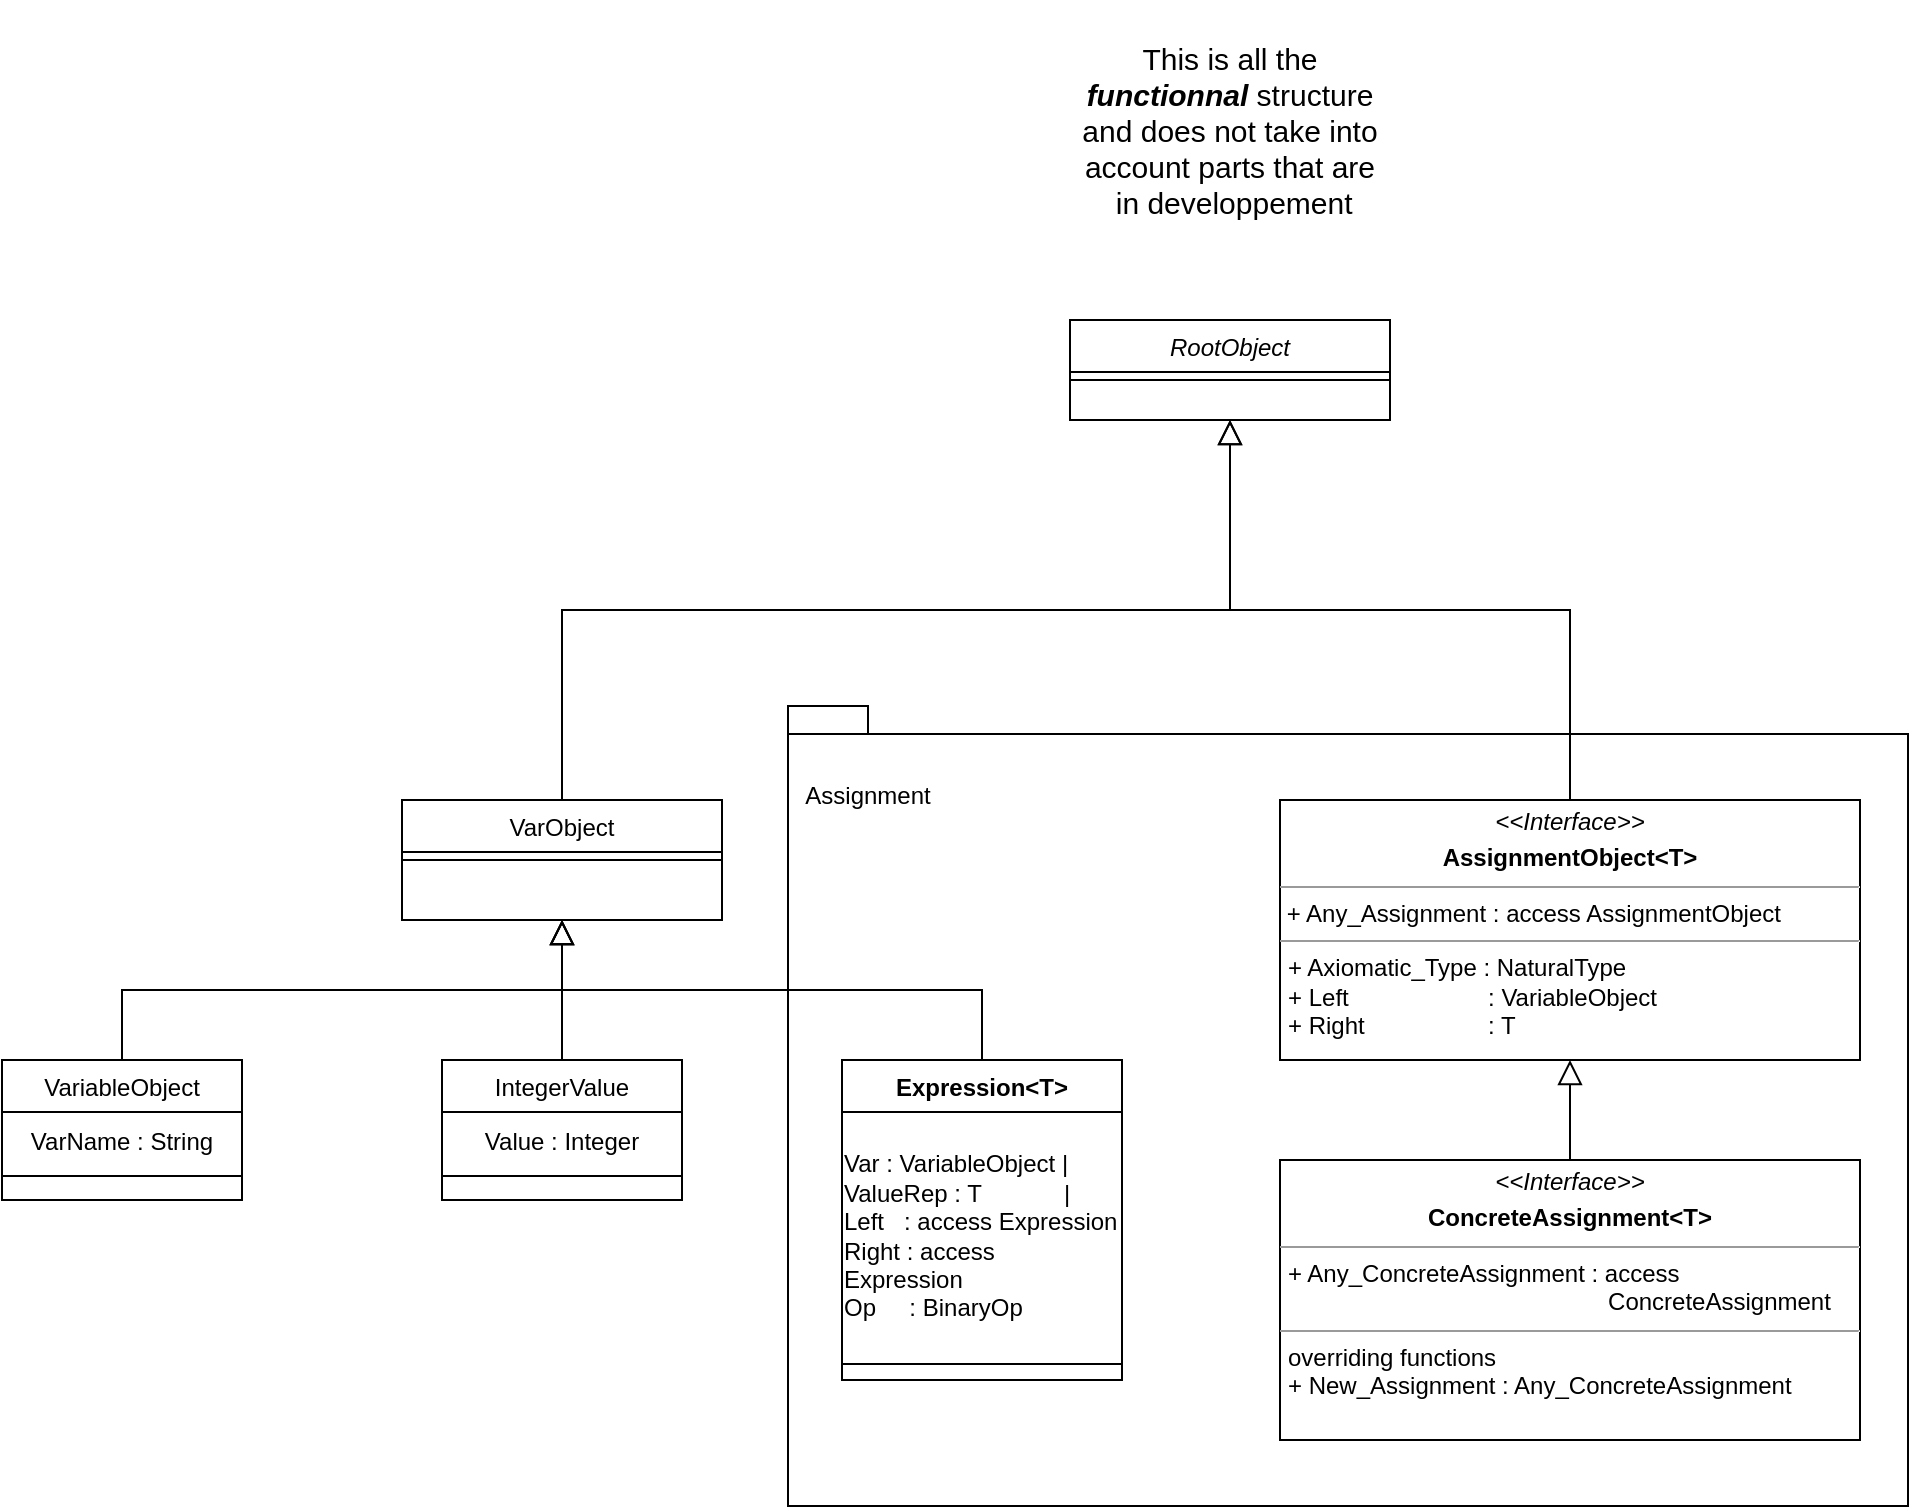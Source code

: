 <mxfile version="23.1.5" type="device">
  <diagram id="C5RBs43oDa-KdzZeNtuy" name="Page-1">
    <mxGraphModel dx="2261" dy="736" grid="1" gridSize="10" guides="1" tooltips="1" connect="1" arrows="1" fold="1" page="1" pageScale="1" pageWidth="827" pageHeight="1169" math="0" shadow="0">
      <root>
        <mxCell id="WIyWlLk6GJQsqaUBKTNV-0" />
        <mxCell id="WIyWlLk6GJQsqaUBKTNV-1" parent="WIyWlLk6GJQsqaUBKTNV-0" />
        <mxCell id="AUc6TRlIZnTsOmGpQpbI-6" value="" style="group" vertex="1" connectable="0" parent="WIyWlLk6GJQsqaUBKTNV-1">
          <mxGeometry x="193" y="353" width="560" height="400" as="geometry" />
        </mxCell>
        <mxCell id="AUc6TRlIZnTsOmGpQpbI-4" value="" style="shape=folder;fontStyle=1;spacingTop=10;tabWidth=40;tabHeight=14;tabPosition=left;html=1;whiteSpace=wrap;" vertex="1" parent="AUc6TRlIZnTsOmGpQpbI-6">
          <mxGeometry width="560" height="400" as="geometry" />
        </mxCell>
        <mxCell id="AUc6TRlIZnTsOmGpQpbI-5" value="Assignment" style="text;html=1;align=center;verticalAlign=middle;whiteSpace=wrap;rounded=0;" vertex="1" parent="AUc6TRlIZnTsOmGpQpbI-6">
          <mxGeometry x="10" y="30" width="60" height="30" as="geometry" />
        </mxCell>
        <mxCell id="zkfFHV4jXpPFQw0GAbJ--0" value="RootObject" style="swimlane;fontStyle=2;align=center;verticalAlign=top;childLayout=stackLayout;horizontal=1;startSize=26;horizontalStack=0;resizeParent=1;resizeLast=0;collapsible=1;marginBottom=0;rounded=0;shadow=0;strokeWidth=1;" parent="WIyWlLk6GJQsqaUBKTNV-1" vertex="1">
          <mxGeometry x="334" y="160" width="160" height="50" as="geometry">
            <mxRectangle x="230" y="140" width="160" height="26" as="alternateBounds" />
          </mxGeometry>
        </mxCell>
        <mxCell id="zkfFHV4jXpPFQw0GAbJ--4" value="" style="line;html=1;strokeWidth=1;align=left;verticalAlign=middle;spacingTop=-1;spacingLeft=3;spacingRight=3;rotatable=0;labelPosition=right;points=[];portConstraint=eastwest;" parent="zkfFHV4jXpPFQw0GAbJ--0" vertex="1">
          <mxGeometry y="26" width="160" height="8" as="geometry" />
        </mxCell>
        <mxCell id="zkfFHV4jXpPFQw0GAbJ--6" value="VarObject" style="swimlane;fontStyle=0;align=center;verticalAlign=top;childLayout=stackLayout;horizontal=1;startSize=26;horizontalStack=0;resizeParent=1;resizeLast=0;collapsible=1;marginBottom=0;rounded=0;shadow=0;strokeWidth=1;" parent="WIyWlLk6GJQsqaUBKTNV-1" vertex="1">
          <mxGeometry y="400" width="160" height="60" as="geometry">
            <mxRectangle x="130" y="380" width="160" height="26" as="alternateBounds" />
          </mxGeometry>
        </mxCell>
        <mxCell id="zkfFHV4jXpPFQw0GAbJ--9" value="" style="line;html=1;strokeWidth=1;align=left;verticalAlign=middle;spacingTop=-1;spacingLeft=3;spacingRight=3;rotatable=0;labelPosition=right;points=[];portConstraint=eastwest;" parent="zkfFHV4jXpPFQw0GAbJ--6" vertex="1">
          <mxGeometry y="26" width="160" height="8" as="geometry" />
        </mxCell>
        <mxCell id="zkfFHV4jXpPFQw0GAbJ--12" value="" style="endArrow=block;endSize=10;endFill=0;shadow=0;strokeWidth=1;rounded=0;edgeStyle=elbowEdgeStyle;elbow=vertical;" parent="WIyWlLk6GJQsqaUBKTNV-1" source="zkfFHV4jXpPFQw0GAbJ--6" target="zkfFHV4jXpPFQw0GAbJ--0" edge="1">
          <mxGeometry width="160" relative="1" as="geometry">
            <mxPoint x="119" y="243" as="sourcePoint" />
            <mxPoint x="119" y="243" as="targetPoint" />
          </mxGeometry>
        </mxCell>
        <mxCell id="zkfFHV4jXpPFQw0GAbJ--16" value="" style="endArrow=block;endSize=10;endFill=0;shadow=0;strokeWidth=1;rounded=0;edgeStyle=elbowEdgeStyle;elbow=vertical;exitX=0.5;exitY=0;exitDx=0;exitDy=0;" parent="WIyWlLk6GJQsqaUBKTNV-1" source="4SX_cs-ivBIJtWo8Ka52-19" target="zkfFHV4jXpPFQw0GAbJ--0" edge="1">
          <mxGeometry width="160" relative="1" as="geometry">
            <mxPoint x="449" y="400" as="sourcePoint" />
            <mxPoint x="229" y="311" as="targetPoint" />
          </mxGeometry>
        </mxCell>
        <mxCell id="VWhAbEDihCI9PPLAEe9m-2" value="VariableObject" style="swimlane;fontStyle=0;align=center;verticalAlign=top;childLayout=stackLayout;horizontal=1;startSize=26;horizontalStack=0;resizeParent=1;resizeLast=0;collapsible=1;marginBottom=0;rounded=0;shadow=0;strokeWidth=1;" parent="WIyWlLk6GJQsqaUBKTNV-1" vertex="1">
          <mxGeometry x="-200" y="530" width="120" height="70" as="geometry">
            <mxRectangle x="130" y="380" width="160" height="26" as="alternateBounds" />
          </mxGeometry>
        </mxCell>
        <mxCell id="VWhAbEDihCI9PPLAEe9m-12" value="VarName : String" style="text;html=1;strokeColor=none;fillColor=none;align=center;verticalAlign=middle;whiteSpace=wrap;rounded=0;" parent="VWhAbEDihCI9PPLAEe9m-2" vertex="1">
          <mxGeometry y="26" width="120" height="30" as="geometry" />
        </mxCell>
        <mxCell id="VWhAbEDihCI9PPLAEe9m-3" value="" style="line;html=1;strokeWidth=1;align=left;verticalAlign=middle;spacingTop=-1;spacingLeft=3;spacingRight=3;rotatable=0;labelPosition=right;points=[];portConstraint=eastwest;" parent="VWhAbEDihCI9PPLAEe9m-2" vertex="1">
          <mxGeometry y="56" width="120" height="4" as="geometry" />
        </mxCell>
        <mxCell id="VWhAbEDihCI9PPLAEe9m-6" value="IntegerValue" style="swimlane;fontStyle=0;align=center;verticalAlign=top;childLayout=stackLayout;horizontal=1;startSize=26;horizontalStack=0;resizeParent=1;resizeLast=0;collapsible=1;marginBottom=0;rounded=0;shadow=0;strokeWidth=1;" parent="WIyWlLk6GJQsqaUBKTNV-1" vertex="1">
          <mxGeometry x="20" y="530" width="120" height="70" as="geometry">
            <mxRectangle x="130" y="380" width="160" height="26" as="alternateBounds" />
          </mxGeometry>
        </mxCell>
        <mxCell id="VWhAbEDihCI9PPLAEe9m-13" value="Value : Integer" style="text;html=1;strokeColor=none;fillColor=none;align=center;verticalAlign=middle;whiteSpace=wrap;rounded=0;" parent="VWhAbEDihCI9PPLAEe9m-6" vertex="1">
          <mxGeometry y="26" width="120" height="30" as="geometry" />
        </mxCell>
        <mxCell id="VWhAbEDihCI9PPLAEe9m-7" value="" style="line;html=1;strokeWidth=1;align=left;verticalAlign=middle;spacingTop=-1;spacingLeft=3;spacingRight=3;rotatable=0;labelPosition=right;points=[];portConstraint=eastwest;" parent="VWhAbEDihCI9PPLAEe9m-6" vertex="1">
          <mxGeometry y="56" width="120" height="4" as="geometry" />
        </mxCell>
        <mxCell id="VWhAbEDihCI9PPLAEe9m-9" value="" style="endArrow=block;endSize=10;endFill=0;shadow=0;strokeWidth=1;rounded=0;edgeStyle=elbowEdgeStyle;elbow=vertical;exitX=0.5;exitY=0;exitDx=0;exitDy=0;entryX=0.5;entryY=1;entryDx=0;entryDy=0;" parent="WIyWlLk6GJQsqaUBKTNV-1" source="VWhAbEDihCI9PPLAEe9m-6" target="zkfFHV4jXpPFQw0GAbJ--6" edge="1">
          <mxGeometry width="160" relative="1" as="geometry">
            <mxPoint x="283" y="540" as="sourcePoint" />
            <mxPoint x="129" y="460" as="targetPoint" />
          </mxGeometry>
        </mxCell>
        <mxCell id="VWhAbEDihCI9PPLAEe9m-10" value="" style="endArrow=block;endSize=10;endFill=0;shadow=0;strokeWidth=1;rounded=0;edgeStyle=elbowEdgeStyle;elbow=vertical;exitX=0.5;exitY=0;exitDx=0;exitDy=0;entryX=0.5;entryY=1;entryDx=0;entryDy=0;" parent="WIyWlLk6GJQsqaUBKTNV-1" source="VWhAbEDihCI9PPLAEe9m-2" target="zkfFHV4jXpPFQw0GAbJ--6" edge="1">
          <mxGeometry width="160" relative="1" as="geometry">
            <mxPoint x="143" y="540" as="sourcePoint" />
            <mxPoint x="129" y="460" as="targetPoint" />
          </mxGeometry>
        </mxCell>
        <mxCell id="4SX_cs-ivBIJtWo8Ka52-0" value="&lt;div&gt;&lt;font style=&quot;font-size: 15px;&quot;&gt;This is all the &lt;i&gt;&lt;br&gt;&lt;/i&gt;&lt;/font&gt;&lt;/div&gt;&lt;div&gt;&lt;font style=&quot;font-size: 15px;&quot;&gt;&lt;i&gt;&lt;b&gt;functionnal&lt;/b&gt;&lt;/i&gt; structure&lt;/font&gt;&lt;/div&gt;&lt;div&gt;&lt;font style=&quot;font-size: 15px;&quot;&gt;&amp;nbsp;and does not take into&amp;nbsp;&lt;/font&gt;&lt;/div&gt;&lt;div&gt;&lt;font style=&quot;font-size: 15px;&quot;&gt;account parts that are&lt;/font&gt;&lt;/div&gt;&lt;div&gt;&lt;font style=&quot;font-size: 15px;&quot;&gt;&amp;nbsp;in developpement&lt;br&gt;&lt;/font&gt;&lt;/div&gt;" style="text;html=1;strokeColor=none;fillColor=none;align=center;verticalAlign=middle;whiteSpace=wrap;rounded=0;" parent="WIyWlLk6GJQsqaUBKTNV-1" vertex="1">
          <mxGeometry x="324" width="180" height="130" as="geometry" />
        </mxCell>
        <mxCell id="4SX_cs-ivBIJtWo8Ka52-19" value="&lt;p style=&quot;margin:0px;margin-top:4px;text-align:center;&quot;&gt;&lt;i&gt;&amp;lt;&amp;lt;Interface&amp;gt;&amp;gt;&lt;/i&gt;&lt;/p&gt;&lt;p style=&quot;margin:0px;margin-top:4px;text-align:center;&quot;&gt;&lt;b&gt;AssignmentObject&amp;lt;T&amp;gt;&lt;/b&gt;&lt;br&gt;&lt;/p&gt;&lt;hr size=&quot;1&quot;&gt;&amp;nbsp;+ Any_Assignment : access AssignmentObject&lt;br&gt;&lt;hr size=&quot;1&quot;&gt;&lt;p style=&quot;margin:0px;margin-left:4px;&quot;&gt;+ Axiomatic_Type : NaturalType&lt;br&gt;+ Left&lt;span style=&quot;white-space: pre;&quot;&gt;&#x9;&lt;/span&gt;&lt;span style=&quot;white-space: pre;&quot;&gt;&#x9;&lt;/span&gt;&amp;nbsp;&amp;nbsp;&amp;nbsp;&amp;nbsp;&amp;nbsp; : VariableObject&lt;/p&gt;&lt;p style=&quot;margin:0px;margin-left:4px;&quot;&gt;+ Right&lt;span style=&quot;white-space: pre;&quot;&gt;&#x9;&lt;/span&gt;&lt;span style=&quot;white-space: pre;&quot;&gt;&#x9;&lt;/span&gt;&amp;nbsp;&amp;nbsp;&amp;nbsp;&amp;nbsp;&amp;nbsp; : T&lt;br&gt;&lt;/p&gt;" style="verticalAlign=top;align=left;overflow=fill;fontSize=12;fontFamily=Helvetica;html=1;whiteSpace=wrap;" parent="WIyWlLk6GJQsqaUBKTNV-1" vertex="1">
          <mxGeometry x="439" y="400" width="290" height="130" as="geometry" />
        </mxCell>
        <mxCell id="4SX_cs-ivBIJtWo8Ka52-21" value="" style="endArrow=block;endSize=10;endFill=0;shadow=0;strokeWidth=1;rounded=0;edgeStyle=elbowEdgeStyle;elbow=vertical;entryX=0.5;entryY=1;entryDx=0;entryDy=0;exitX=0.5;exitY=0;exitDx=0;exitDy=0;" parent="WIyWlLk6GJQsqaUBKTNV-1" source="4SX_cs-ivBIJtWo8Ka52-22" target="4SX_cs-ivBIJtWo8Ka52-19" edge="1">
          <mxGeometry width="160" relative="1" as="geometry">
            <mxPoint x="539" y="620" as="sourcePoint" />
            <mxPoint x="549" y="550" as="targetPoint" />
          </mxGeometry>
        </mxCell>
        <mxCell id="4SX_cs-ivBIJtWo8Ka52-22" value="&lt;p style=&quot;margin:0px;margin-top:4px;text-align:center;&quot;&gt;&lt;i&gt;&amp;lt;&amp;lt;Interface&amp;gt;&amp;gt;&lt;/i&gt;&lt;/p&gt;&lt;p style=&quot;margin:0px;margin-top:4px;text-align:center;&quot;&gt;&lt;b&gt;ConcreteAssignment&amp;lt;T&amp;gt;&lt;/b&gt;&lt;br&gt;&lt;/p&gt;&lt;hr size=&quot;1&quot;&gt;&lt;p style=&quot;margin:0px;margin-left:4px;&quot;&gt;+ Any_ConcreteAssignment : access &lt;span style=&quot;white-space: pre;&quot;&gt;&#x9;&lt;/span&gt;&lt;span style=&quot;white-space: pre;&quot;&gt;&#x9;&lt;/span&gt;&lt;span style=&quot;white-space: pre;&quot;&gt;&#x9;&lt;/span&gt;&lt;span style=&quot;white-space: pre;&quot;&gt;&#x9;&lt;/span&gt;&lt;span style=&quot;white-space: pre;&quot;&gt;&#x9;&lt;/span&gt;&lt;span style=&quot;white-space: pre;&quot;&gt;&#x9;&lt;/span&gt;ConcreteAssignment&lt;br&gt;&lt;/p&gt;&lt;hr size=&quot;1&quot;&gt;&lt;p style=&quot;margin:0px;margin-left:4px;&quot;&gt;overriding functions&lt;br&gt;+ New_Assignment : Any_ConcreteAssignment&lt;br&gt;&lt;/p&gt;" style="verticalAlign=top;align=left;overflow=fill;fontSize=12;fontFamily=Helvetica;html=1;whiteSpace=wrap;" parent="WIyWlLk6GJQsqaUBKTNV-1" vertex="1">
          <mxGeometry x="439" y="580" width="290" height="140" as="geometry" />
        </mxCell>
        <mxCell id="AUc6TRlIZnTsOmGpQpbI-0" value="Expression&lt;T&gt;" style="swimlane;fontStyle=1;align=center;verticalAlign=top;childLayout=stackLayout;horizontal=1;startSize=26;horizontalStack=0;resizeParent=1;resizeLast=0;collapsible=1;marginBottom=0;rounded=0;shadow=0;strokeWidth=1;" vertex="1" parent="WIyWlLk6GJQsqaUBKTNV-1">
          <mxGeometry x="220" y="530" width="140" height="160" as="geometry">
            <mxRectangle x="130" y="380" width="160" height="26" as="alternateBounds" />
          </mxGeometry>
        </mxCell>
        <mxCell id="AUc6TRlIZnTsOmGpQpbI-1" value="&lt;div align=&quot;left&quot;&gt;Var : VariableObject |&lt;/div&gt;&lt;div align=&quot;left&quot;&gt;ValueRep : T&lt;span style=&quot;white-space: pre;&quot;&gt;&#x9;&lt;/span&gt;&lt;span style=&quot;white-space: pre;&quot;&gt;&#x9;&lt;/span&gt; |&lt;/div&gt;&lt;div align=&quot;left&quot;&gt;Left &lt;span style=&quot;white-space: pre;&quot;&gt;&#x9;&lt;/span&gt; : access Expression&lt;br&gt;&lt;/div&gt;&lt;div align=&quot;left&quot;&gt;Right : access Expression&lt;br&gt;&lt;/div&gt;&lt;div align=&quot;left&quot;&gt;Op&amp;nbsp;&amp;nbsp;&amp;nbsp;&amp;nbsp; : BinaryOp&lt;br&gt;&lt;/div&gt;" style="text;html=1;strokeColor=none;fillColor=none;align=center;verticalAlign=middle;whiteSpace=wrap;rounded=0;" vertex="1" parent="AUc6TRlIZnTsOmGpQpbI-0">
          <mxGeometry y="26" width="140" height="124" as="geometry" />
        </mxCell>
        <mxCell id="AUc6TRlIZnTsOmGpQpbI-2" value="" style="line;html=1;strokeWidth=1;align=left;verticalAlign=middle;spacingTop=-1;spacingLeft=3;spacingRight=3;rotatable=0;labelPosition=right;points=[];portConstraint=eastwest;" vertex="1" parent="AUc6TRlIZnTsOmGpQpbI-0">
          <mxGeometry y="150" width="140" height="4" as="geometry" />
        </mxCell>
        <mxCell id="AUc6TRlIZnTsOmGpQpbI-3" value="" style="endArrow=block;endSize=10;endFill=0;shadow=0;strokeWidth=1;rounded=0;edgeStyle=elbowEdgeStyle;elbow=vertical;exitX=0.5;exitY=0;exitDx=0;exitDy=0;entryX=0.5;entryY=1;entryDx=0;entryDy=0;" edge="1" parent="WIyWlLk6GJQsqaUBKTNV-1" source="AUc6TRlIZnTsOmGpQpbI-0" target="zkfFHV4jXpPFQw0GAbJ--6">
          <mxGeometry width="160" relative="1" as="geometry">
            <mxPoint x="50" y="540" as="sourcePoint" />
            <mxPoint x="190" y="470" as="targetPoint" />
          </mxGeometry>
        </mxCell>
      </root>
    </mxGraphModel>
  </diagram>
</mxfile>
